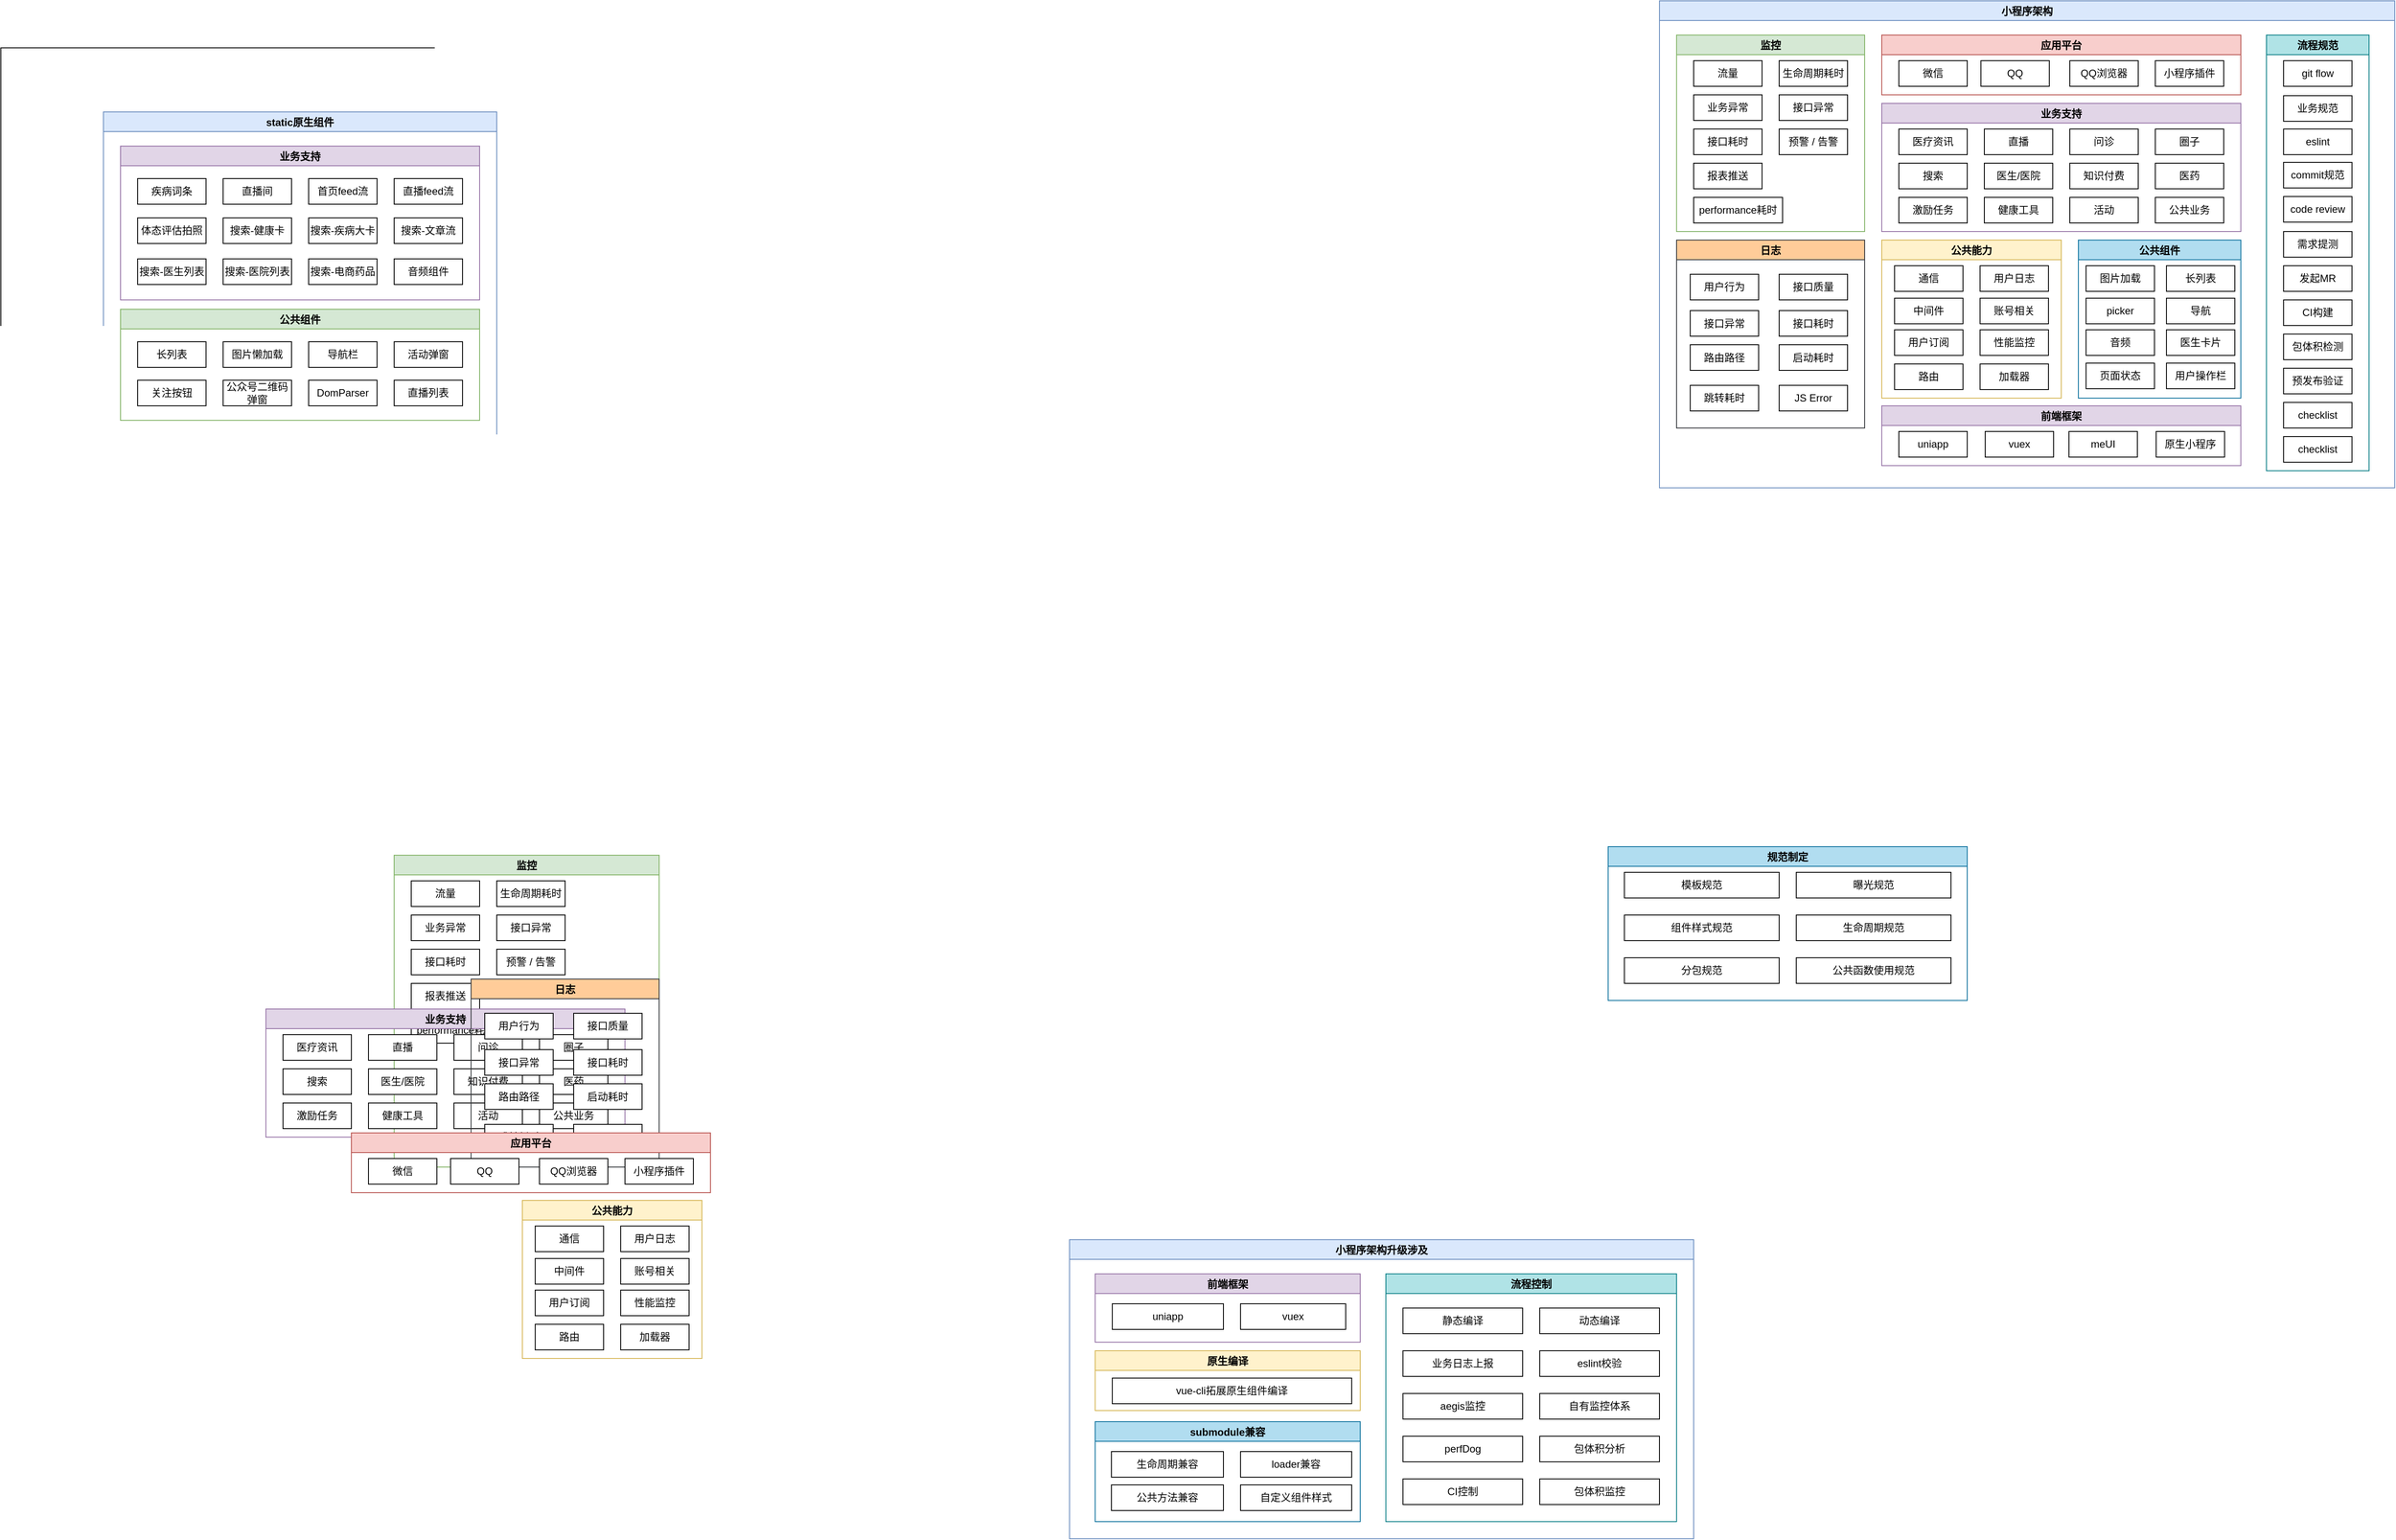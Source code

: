<mxfile version="14.9.8" type="github">
  <diagram id="idbegShHQ2HyzT-UJQHZ" name="Page-1">
    <mxGraphModel dx="3331" dy="505" grid="1" gridSize="10" guides="1" tooltips="1" connect="1" arrows="1" fold="1" page="1" pageScale="1" pageWidth="827" pageHeight="1169" math="0" shadow="0">
      <root>
        <mxCell id="0" />
        <mxCell id="1" parent="0" />
        <mxCell id="t2s2rYUXgk3qcAe-AipR-1" value="小程序架构" style="swimlane;fillColor=#dae8fc;strokeColor=#6c8ebf;" parent="1" vertex="1">
          <mxGeometry x="-80" y="160" width="860" height="570" as="geometry">
            <mxRectangle x="270" y="60" width="90" height="23" as="alternateBounds" />
          </mxGeometry>
        </mxCell>
        <mxCell id="t2s2rYUXgk3qcAe-AipR-3" value="应用平台" style="swimlane;fillColor=#f8cecc;strokeColor=#b85450;" parent="t2s2rYUXgk3qcAe-AipR-1" vertex="1">
          <mxGeometry x="260" y="40" width="420" height="70" as="geometry">
            <mxRectangle x="10" y="30" width="90" height="23" as="alternateBounds" />
          </mxGeometry>
        </mxCell>
        <mxCell id="t2s2rYUXgk3qcAe-AipR-5" value="微信" style="whiteSpace=wrap;html=1;" parent="t2s2rYUXgk3qcAe-AipR-3" vertex="1">
          <mxGeometry x="20" y="30" width="80" height="30" as="geometry" />
        </mxCell>
        <mxCell id="t2s2rYUXgk3qcAe-AipR-8" value="QQ" style="whiteSpace=wrap;html=1;" parent="t2s2rYUXgk3qcAe-AipR-3" vertex="1">
          <mxGeometry x="116" y="30" width="80" height="30" as="geometry" />
        </mxCell>
        <mxCell id="t2s2rYUXgk3qcAe-AipR-14" value="QQ浏览器" style="whiteSpace=wrap;html=1;" parent="t2s2rYUXgk3qcAe-AipR-3" vertex="1">
          <mxGeometry x="220" y="30" width="80" height="30" as="geometry" />
        </mxCell>
        <mxCell id="t2s2rYUXgk3qcAe-AipR-15" value="小程序插件" style="whiteSpace=wrap;html=1;" parent="t2s2rYUXgk3qcAe-AipR-3" vertex="1">
          <mxGeometry x="320" y="30" width="80" height="30" as="geometry" />
        </mxCell>
        <mxCell id="t2s2rYUXgk3qcAe-AipR-16" value="业务支持" style="swimlane;fillColor=#e1d5e7;strokeColor=#9673a6;" parent="t2s2rYUXgk3qcAe-AipR-1" vertex="1">
          <mxGeometry x="260" y="120" width="420" height="150" as="geometry">
            <mxRectangle x="10" y="30" width="90" height="23" as="alternateBounds" />
          </mxGeometry>
        </mxCell>
        <mxCell id="t2s2rYUXgk3qcAe-AipR-17" value="医疗资讯" style="whiteSpace=wrap;html=1;" parent="t2s2rYUXgk3qcAe-AipR-16" vertex="1">
          <mxGeometry x="20" y="30" width="80" height="30" as="geometry" />
        </mxCell>
        <mxCell id="t2s2rYUXgk3qcAe-AipR-18" value="直播" style="whiteSpace=wrap;html=1;" parent="t2s2rYUXgk3qcAe-AipR-16" vertex="1">
          <mxGeometry x="120" y="30" width="80" height="30" as="geometry" />
        </mxCell>
        <mxCell id="t2s2rYUXgk3qcAe-AipR-19" value="问诊" style="whiteSpace=wrap;html=1;" parent="t2s2rYUXgk3qcAe-AipR-16" vertex="1">
          <mxGeometry x="220" y="30" width="80" height="30" as="geometry" />
        </mxCell>
        <mxCell id="t2s2rYUXgk3qcAe-AipR-20" value="圈子" style="whiteSpace=wrap;html=1;" parent="t2s2rYUXgk3qcAe-AipR-16" vertex="1">
          <mxGeometry x="320" y="30" width="80" height="30" as="geometry" />
        </mxCell>
        <mxCell id="t2s2rYUXgk3qcAe-AipR-21" value="搜索" style="whiteSpace=wrap;html=1;" parent="t2s2rYUXgk3qcAe-AipR-16" vertex="1">
          <mxGeometry x="20" y="70" width="80" height="30" as="geometry" />
        </mxCell>
        <mxCell id="t2s2rYUXgk3qcAe-AipR-22" value="医生/医院" style="whiteSpace=wrap;html=1;" parent="t2s2rYUXgk3qcAe-AipR-16" vertex="1">
          <mxGeometry x="120" y="70" width="80" height="30" as="geometry" />
        </mxCell>
        <mxCell id="t2s2rYUXgk3qcAe-AipR-23" value="知识付费" style="whiteSpace=wrap;html=1;" parent="t2s2rYUXgk3qcAe-AipR-16" vertex="1">
          <mxGeometry x="220" y="70" width="80" height="30" as="geometry" />
        </mxCell>
        <mxCell id="t2s2rYUXgk3qcAe-AipR-27" value="激励任务" style="whiteSpace=wrap;html=1;" parent="t2s2rYUXgk3qcAe-AipR-16" vertex="1">
          <mxGeometry x="20" y="110" width="80" height="30" as="geometry" />
        </mxCell>
        <mxCell id="t2s2rYUXgk3qcAe-AipR-28" value="健康工具" style="whiteSpace=wrap;html=1;" parent="t2s2rYUXgk3qcAe-AipR-16" vertex="1">
          <mxGeometry x="120" y="110" width="80" height="30" as="geometry" />
        </mxCell>
        <mxCell id="t2s2rYUXgk3qcAe-AipR-29" value="活动" style="whiteSpace=wrap;html=1;" parent="t2s2rYUXgk3qcAe-AipR-16" vertex="1">
          <mxGeometry x="220" y="110" width="80" height="30" as="geometry" />
        </mxCell>
        <mxCell id="t2s2rYUXgk3qcAe-AipR-30" value="公共业务" style="whiteSpace=wrap;html=1;" parent="t2s2rYUXgk3qcAe-AipR-16" vertex="1">
          <mxGeometry x="320" y="110" width="80" height="30" as="geometry" />
        </mxCell>
        <mxCell id="t2s2rYUXgk3qcAe-AipR-25" value="医药" style="whiteSpace=wrap;html=1;" parent="t2s2rYUXgk3qcAe-AipR-16" vertex="1">
          <mxGeometry x="320" y="70" width="80" height="30" as="geometry" />
        </mxCell>
        <mxCell id="t2s2rYUXgk3qcAe-AipR-43" value="公共能力" style="swimlane;fillColor=#fff2cc;strokeColor=#d6b656;" parent="t2s2rYUXgk3qcAe-AipR-1" vertex="1">
          <mxGeometry x="260" y="280" width="210" height="185" as="geometry">
            <mxRectangle x="10" y="30" width="90" height="23" as="alternateBounds" />
          </mxGeometry>
        </mxCell>
        <mxCell id="t2s2rYUXgk3qcAe-AipR-44" value="通信" style="whiteSpace=wrap;html=1;" parent="t2s2rYUXgk3qcAe-AipR-43" vertex="1">
          <mxGeometry x="15" y="30" width="80" height="30" as="geometry" />
        </mxCell>
        <mxCell id="t2s2rYUXgk3qcAe-AipR-45" value="用户日志" style="whiteSpace=wrap;html=1;" parent="t2s2rYUXgk3qcAe-AipR-43" vertex="1">
          <mxGeometry x="115" y="30" width="80" height="30" as="geometry" />
        </mxCell>
        <mxCell id="t2s2rYUXgk3qcAe-AipR-49" value="账号相关" style="whiteSpace=wrap;html=1;" parent="t2s2rYUXgk3qcAe-AipR-43" vertex="1">
          <mxGeometry x="115" y="68" width="80" height="30" as="geometry" />
        </mxCell>
        <mxCell id="t2s2rYUXgk3qcAe-AipR-54" value="用户订阅" style="whiteSpace=wrap;html=1;" parent="t2s2rYUXgk3qcAe-AipR-43" vertex="1">
          <mxGeometry x="15" y="105" width="80" height="30" as="geometry" />
        </mxCell>
        <mxCell id="t2s2rYUXgk3qcAe-AipR-66" value="性能监控" style="whiteSpace=wrap;html=1;" parent="t2s2rYUXgk3qcAe-AipR-43" vertex="1">
          <mxGeometry x="115" y="105" width="80" height="30" as="geometry" />
        </mxCell>
        <mxCell id="t2s2rYUXgk3qcAe-AipR-91" value="路由" style="whiteSpace=wrap;html=1;" parent="t2s2rYUXgk3qcAe-AipR-43" vertex="1">
          <mxGeometry x="15" y="145" width="80" height="30" as="geometry" />
        </mxCell>
        <mxCell id="t2s2rYUXgk3qcAe-AipR-92" value="加载器" style="whiteSpace=wrap;html=1;" parent="t2s2rYUXgk3qcAe-AipR-43" vertex="1">
          <mxGeometry x="115" y="145" width="80" height="30" as="geometry" />
        </mxCell>
        <mxCell id="t2s2rYUXgk3qcAe-AipR-48" value="中间件" style="whiteSpace=wrap;html=1;" parent="t2s2rYUXgk3qcAe-AipR-43" vertex="1">
          <mxGeometry x="15" y="68" width="80" height="30" as="geometry" />
        </mxCell>
        <mxCell id="t2s2rYUXgk3qcAe-AipR-67" value="公共组件" style="swimlane;fillColor=#b1ddf0;strokeColor=#10739e;" parent="t2s2rYUXgk3qcAe-AipR-1" vertex="1">
          <mxGeometry x="490" y="280" width="190" height="185" as="geometry">
            <mxRectangle x="10" y="30" width="90" height="23" as="alternateBounds" />
          </mxGeometry>
        </mxCell>
        <mxCell id="t2s2rYUXgk3qcAe-AipR-68" value="图片加载" style="whiteSpace=wrap;html=1;" parent="t2s2rYUXgk3qcAe-AipR-67" vertex="1">
          <mxGeometry x="9" y="30" width="80" height="30" as="geometry" />
        </mxCell>
        <mxCell id="t2s2rYUXgk3qcAe-AipR-69" value="长列表" style="whiteSpace=wrap;html=1;" parent="t2s2rYUXgk3qcAe-AipR-67" vertex="1">
          <mxGeometry x="103" y="30" width="80" height="30" as="geometry" />
        </mxCell>
        <mxCell id="t2s2rYUXgk3qcAe-AipR-70" value="导航" style="whiteSpace=wrap;html=1;" parent="t2s2rYUXgk3qcAe-AipR-67" vertex="1">
          <mxGeometry x="103" y="68" width="80" height="30" as="geometry" />
        </mxCell>
        <mxCell id="t2s2rYUXgk3qcAe-AipR-71" value="音频" style="whiteSpace=wrap;html=1;" parent="t2s2rYUXgk3qcAe-AipR-67" vertex="1">
          <mxGeometry x="9" y="105" width="80" height="30" as="geometry" />
        </mxCell>
        <mxCell id="t2s2rYUXgk3qcAe-AipR-72" value="医生卡片" style="whiteSpace=wrap;html=1;" parent="t2s2rYUXgk3qcAe-AipR-67" vertex="1">
          <mxGeometry x="103" y="105" width="80" height="30" as="geometry" />
        </mxCell>
        <mxCell id="t2s2rYUXgk3qcAe-AipR-73" value="picker" style="whiteSpace=wrap;html=1;" parent="t2s2rYUXgk3qcAe-AipR-67" vertex="1">
          <mxGeometry x="9" y="68" width="80" height="30" as="geometry" />
        </mxCell>
        <mxCell id="t2s2rYUXgk3qcAe-AipR-81" value="页面状态" style="whiteSpace=wrap;html=1;" parent="t2s2rYUXgk3qcAe-AipR-67" vertex="1">
          <mxGeometry x="9" y="144" width="80" height="30" as="geometry" />
        </mxCell>
        <mxCell id="t2s2rYUXgk3qcAe-AipR-90" value="用户操作栏" style="whiteSpace=wrap;html=1;" parent="t2s2rYUXgk3qcAe-AipR-67" vertex="1">
          <mxGeometry x="103" y="144" width="80" height="30" as="geometry" />
        </mxCell>
        <mxCell id="t2s2rYUXgk3qcAe-AipR-93" value="前端框架" style="swimlane;fillColor=#e1d5e7;strokeColor=#9673a6;" parent="t2s2rYUXgk3qcAe-AipR-1" vertex="1">
          <mxGeometry x="260" y="474" width="420" height="70" as="geometry">
            <mxRectangle x="10" y="30" width="90" height="23" as="alternateBounds" />
          </mxGeometry>
        </mxCell>
        <mxCell id="t2s2rYUXgk3qcAe-AipR-94" value="uniapp" style="whiteSpace=wrap;html=1;" parent="t2s2rYUXgk3qcAe-AipR-93" vertex="1">
          <mxGeometry x="20" y="30" width="80" height="30" as="geometry" />
        </mxCell>
        <mxCell id="t2s2rYUXgk3qcAe-AipR-95" value="vuex" style="whiteSpace=wrap;html=1;" parent="t2s2rYUXgk3qcAe-AipR-93" vertex="1">
          <mxGeometry x="121" y="30" width="80" height="30" as="geometry" />
        </mxCell>
        <mxCell id="t2s2rYUXgk3qcAe-AipR-102" value="meUI" style="whiteSpace=wrap;html=1;" parent="t2s2rYUXgk3qcAe-AipR-93" vertex="1">
          <mxGeometry x="219" y="30" width="80" height="30" as="geometry" />
        </mxCell>
        <mxCell id="t2s2rYUXgk3qcAe-AipR-107" value="原生小程序" style="whiteSpace=wrap;html=1;" parent="t2s2rYUXgk3qcAe-AipR-93" vertex="1">
          <mxGeometry x="321" y="30" width="80" height="30" as="geometry" />
        </mxCell>
        <mxCell id="t2s2rYUXgk3qcAe-AipR-132" value="流程规范" style="swimlane;fillColor=#b0e3e6;strokeColor=#0e8088;" parent="t2s2rYUXgk3qcAe-AipR-1" vertex="1">
          <mxGeometry x="710" y="40" width="120" height="510" as="geometry">
            <mxRectangle x="10" y="30" width="90" height="23" as="alternateBounds" />
          </mxGeometry>
        </mxCell>
        <mxCell id="t2s2rYUXgk3qcAe-AipR-141" value="git flow" style="whiteSpace=wrap;html=1;" parent="t2s2rYUXgk3qcAe-AipR-132" vertex="1">
          <mxGeometry x="20" y="30" width="80" height="30" as="geometry" />
        </mxCell>
        <mxCell id="t2s2rYUXgk3qcAe-AipR-144" value="业务规范" style="whiteSpace=wrap;html=1;" parent="t2s2rYUXgk3qcAe-AipR-132" vertex="1">
          <mxGeometry x="20" y="71" width="80" height="30" as="geometry" />
        </mxCell>
        <mxCell id="t2s2rYUXgk3qcAe-AipR-145" value="commit规范" style="whiteSpace=wrap;html=1;" parent="t2s2rYUXgk3qcAe-AipR-132" vertex="1">
          <mxGeometry x="20" y="149" width="80" height="30" as="geometry" />
        </mxCell>
        <mxCell id="t2s2rYUXgk3qcAe-AipR-159" value="code review" style="whiteSpace=wrap;html=1;" parent="t2s2rYUXgk3qcAe-AipR-132" vertex="1">
          <mxGeometry x="20" y="189" width="80" height="30" as="geometry" />
        </mxCell>
        <mxCell id="t2s2rYUXgk3qcAe-AipR-160" value="需求提测" style="whiteSpace=wrap;html=1;" parent="t2s2rYUXgk3qcAe-AipR-132" vertex="1">
          <mxGeometry x="20" y="230" width="80" height="30" as="geometry" />
        </mxCell>
        <mxCell id="t2s2rYUXgk3qcAe-AipR-167" value="发起MR" style="whiteSpace=wrap;html=1;" parent="t2s2rYUXgk3qcAe-AipR-132" vertex="1">
          <mxGeometry x="20" y="270" width="80" height="30" as="geometry" />
        </mxCell>
        <mxCell id="t2s2rYUXgk3qcAe-AipR-175" value="CI构建" style="whiteSpace=wrap;html=1;" parent="t2s2rYUXgk3qcAe-AipR-132" vertex="1">
          <mxGeometry x="20" y="310" width="80" height="30" as="geometry" />
        </mxCell>
        <mxCell id="t2s2rYUXgk3qcAe-AipR-184" value="预发布验证" style="whiteSpace=wrap;html=1;" parent="t2s2rYUXgk3qcAe-AipR-132" vertex="1">
          <mxGeometry x="20" y="390" width="80" height="30" as="geometry" />
        </mxCell>
        <mxCell id="t2s2rYUXgk3qcAe-AipR-185" value="包体积检测" style="whiteSpace=wrap;html=1;" parent="t2s2rYUXgk3qcAe-AipR-132" vertex="1">
          <mxGeometry x="20" y="350" width="80" height="30" as="geometry" />
        </mxCell>
        <mxCell id="t2s2rYUXgk3qcAe-AipR-196" value="checklist" style="whiteSpace=wrap;html=1;" parent="t2s2rYUXgk3qcAe-AipR-132" vertex="1">
          <mxGeometry x="20" y="430" width="80" height="30" as="geometry" />
        </mxCell>
        <mxCell id="t2s2rYUXgk3qcAe-AipR-208" value="checklist" style="whiteSpace=wrap;html=1;" parent="t2s2rYUXgk3qcAe-AipR-132" vertex="1">
          <mxGeometry x="20" y="470" width="80" height="30" as="geometry" />
        </mxCell>
        <mxCell id="t2s2rYUXgk3qcAe-AipR-209" value="eslint" style="whiteSpace=wrap;html=1;" parent="t2s2rYUXgk3qcAe-AipR-132" vertex="1">
          <mxGeometry x="20" y="110" width="80" height="30" as="geometry" />
        </mxCell>
        <mxCell id="t2s2rYUXgk3qcAe-AipR-108" value="监控" style="swimlane;fillColor=#d5e8d4;strokeColor=#82b366;" parent="t2s2rYUXgk3qcAe-AipR-1" vertex="1">
          <mxGeometry x="20" y="40" width="220" height="230" as="geometry">
            <mxRectangle x="10" y="30" width="90" height="23" as="alternateBounds" />
          </mxGeometry>
        </mxCell>
        <mxCell id="t2s2rYUXgk3qcAe-AipR-109" value="流量" style="whiteSpace=wrap;html=1;" parent="t2s2rYUXgk3qcAe-AipR-108" vertex="1">
          <mxGeometry x="20" y="30" width="80" height="30" as="geometry" />
        </mxCell>
        <mxCell id="t2s2rYUXgk3qcAe-AipR-111" value="生命周期耗时" style="whiteSpace=wrap;html=1;" parent="t2s2rYUXgk3qcAe-AipR-108" vertex="1">
          <mxGeometry x="120" y="30" width="80" height="30" as="geometry" />
        </mxCell>
        <mxCell id="t2s2rYUXgk3qcAe-AipR-114" value="接口异常" style="whiteSpace=wrap;html=1;" parent="t2s2rYUXgk3qcAe-AipR-108" vertex="1">
          <mxGeometry x="120" y="70" width="80" height="30" as="geometry" />
        </mxCell>
        <mxCell id="t2s2rYUXgk3qcAe-AipR-115" value="接口耗时" style="whiteSpace=wrap;html=1;" parent="t2s2rYUXgk3qcAe-AipR-108" vertex="1">
          <mxGeometry x="20" y="110" width="80" height="30" as="geometry" />
        </mxCell>
        <mxCell id="t2s2rYUXgk3qcAe-AipR-117" value="报表推送" style="whiteSpace=wrap;html=1;" parent="t2s2rYUXgk3qcAe-AipR-108" vertex="1">
          <mxGeometry x="20" y="150" width="80" height="30" as="geometry" />
        </mxCell>
        <mxCell id="t2s2rYUXgk3qcAe-AipR-130" value="performance耗时" style="whiteSpace=wrap;html=1;" parent="t2s2rYUXgk3qcAe-AipR-108" vertex="1">
          <mxGeometry x="20" y="190" width="104" height="30" as="geometry" />
        </mxCell>
        <mxCell id="t2s2rYUXgk3qcAe-AipR-131" value="业务异常" style="whiteSpace=wrap;html=1;" parent="t2s2rYUXgk3qcAe-AipR-108" vertex="1">
          <mxGeometry x="20" y="70" width="80" height="30" as="geometry" />
        </mxCell>
        <mxCell id="t2s2rYUXgk3qcAe-AipR-116" value="预警 / 告警" style="whiteSpace=wrap;html=1;" parent="t2s2rYUXgk3qcAe-AipR-108" vertex="1">
          <mxGeometry x="120" y="110" width="80" height="30" as="geometry" />
        </mxCell>
        <mxCell id="t2s2rYUXgk3qcAe-AipR-118" value="日志" style="swimlane;fillColor=#ffcc99;strokeColor=#36393d;" parent="t2s2rYUXgk3qcAe-AipR-1" vertex="1">
          <mxGeometry x="20" y="280" width="220" height="220" as="geometry">
            <mxRectangle x="10" y="30" width="90" height="23" as="alternateBounds" />
          </mxGeometry>
        </mxCell>
        <mxCell id="t2s2rYUXgk3qcAe-AipR-119" value="用户行为" style="whiteSpace=wrap;html=1;" parent="t2s2rYUXgk3qcAe-AipR-118" vertex="1">
          <mxGeometry x="16" y="40" width="80" height="30" as="geometry" />
        </mxCell>
        <mxCell id="t2s2rYUXgk3qcAe-AipR-120" value="接口质量" style="whiteSpace=wrap;html=1;" parent="t2s2rYUXgk3qcAe-AipR-118" vertex="1">
          <mxGeometry x="120" y="40" width="80" height="30" as="geometry" />
        </mxCell>
        <mxCell id="t2s2rYUXgk3qcAe-AipR-123" value="接口异常" style="whiteSpace=wrap;html=1;" parent="t2s2rYUXgk3qcAe-AipR-118" vertex="1">
          <mxGeometry x="16" y="82.5" width="80" height="30" as="geometry" />
        </mxCell>
        <mxCell id="t2s2rYUXgk3qcAe-AipR-124" value="接口耗时" style="whiteSpace=wrap;html=1;" parent="t2s2rYUXgk3qcAe-AipR-118" vertex="1">
          <mxGeometry x="120" y="82.5" width="80" height="30" as="geometry" />
        </mxCell>
        <mxCell id="t2s2rYUXgk3qcAe-AipR-125" value="路由路径" style="whiteSpace=wrap;html=1;" parent="t2s2rYUXgk3qcAe-AipR-118" vertex="1">
          <mxGeometry x="16" y="122.5" width="80" height="30" as="geometry" />
        </mxCell>
        <mxCell id="t2s2rYUXgk3qcAe-AipR-126" value="启动耗时" style="whiteSpace=wrap;html=1;" parent="t2s2rYUXgk3qcAe-AipR-118" vertex="1">
          <mxGeometry x="120" y="122.5" width="80" height="30" as="geometry" />
        </mxCell>
        <mxCell id="t2s2rYUXgk3qcAe-AipR-127" value="跳转耗时" style="whiteSpace=wrap;html=1;" parent="t2s2rYUXgk3qcAe-AipR-118" vertex="1">
          <mxGeometry x="16" y="170" width="80" height="30" as="geometry" />
        </mxCell>
        <mxCell id="t2s2rYUXgk3qcAe-AipR-128" value="JS Error" style="whiteSpace=wrap;html=1;" parent="t2s2rYUXgk3qcAe-AipR-118" vertex="1">
          <mxGeometry x="120" y="170" width="80" height="30" as="geometry" />
        </mxCell>
        <mxCell id="Xek2jQmF6p0X_A8EUB5X-100" value="" style="rounded=0;whiteSpace=wrap;html=1;" parent="1" vertex="1">
          <mxGeometry x="-2020" y="215" width="700" height="515" as="geometry" />
        </mxCell>
        <mxCell id="Xek2jQmF6p0X_A8EUB5X-1" value="static原生组件" style="swimlane;fillColor=#dae8fc;strokeColor=#6c8ebf;" parent="1" vertex="1">
          <mxGeometry x="-1900" y="290" width="460" height="380" as="geometry">
            <mxRectangle x="270" y="60" width="90" height="23" as="alternateBounds" />
          </mxGeometry>
        </mxCell>
        <mxCell id="Xek2jQmF6p0X_A8EUB5X-7" value="业务支持" style="swimlane;fillColor=#e1d5e7;strokeColor=#9673a6;" parent="Xek2jQmF6p0X_A8EUB5X-1" vertex="1">
          <mxGeometry x="20" y="40" width="420" height="180" as="geometry">
            <mxRectangle x="10" y="30" width="90" height="23" as="alternateBounds" />
          </mxGeometry>
        </mxCell>
        <mxCell id="Xek2jQmF6p0X_A8EUB5X-8" value="疾病词条" style="whiteSpace=wrap;html=1;" parent="Xek2jQmF6p0X_A8EUB5X-7" vertex="1">
          <mxGeometry x="20" y="38" width="80" height="30" as="geometry" />
        </mxCell>
        <mxCell id="Xek2jQmF6p0X_A8EUB5X-9" value="直播间" style="whiteSpace=wrap;html=1;" parent="Xek2jQmF6p0X_A8EUB5X-7" vertex="1">
          <mxGeometry x="120" y="38" width="80" height="30" as="geometry" />
        </mxCell>
        <mxCell id="Xek2jQmF6p0X_A8EUB5X-10" value="首页feed流" style="whiteSpace=wrap;html=1;" parent="Xek2jQmF6p0X_A8EUB5X-7" vertex="1">
          <mxGeometry x="220" y="38" width="80" height="30" as="geometry" />
        </mxCell>
        <mxCell id="Xek2jQmF6p0X_A8EUB5X-11" value="直播feed流" style="whiteSpace=wrap;html=1;" parent="Xek2jQmF6p0X_A8EUB5X-7" vertex="1">
          <mxGeometry x="320" y="38" width="80" height="30" as="geometry" />
        </mxCell>
        <mxCell id="Xek2jQmF6p0X_A8EUB5X-12" value="体态评估拍照" style="whiteSpace=wrap;html=1;" parent="Xek2jQmF6p0X_A8EUB5X-7" vertex="1">
          <mxGeometry x="20" y="84" width="80" height="30" as="geometry" />
        </mxCell>
        <mxCell id="Xek2jQmF6p0X_A8EUB5X-13" value="搜索-健康卡" style="whiteSpace=wrap;html=1;" parent="Xek2jQmF6p0X_A8EUB5X-7" vertex="1">
          <mxGeometry x="120" y="84" width="80" height="30" as="geometry" />
        </mxCell>
        <mxCell id="Xek2jQmF6p0X_A8EUB5X-14" value="搜索-疾病大卡" style="whiteSpace=wrap;html=1;" parent="Xek2jQmF6p0X_A8EUB5X-7" vertex="1">
          <mxGeometry x="220" y="84" width="80" height="30" as="geometry" />
        </mxCell>
        <mxCell id="Xek2jQmF6p0X_A8EUB5X-15" value="搜索-医生列表" style="whiteSpace=wrap;html=1;" parent="Xek2jQmF6p0X_A8EUB5X-7" vertex="1">
          <mxGeometry x="20" y="132" width="80" height="30" as="geometry" />
        </mxCell>
        <mxCell id="Xek2jQmF6p0X_A8EUB5X-16" value="搜索-医院列表" style="whiteSpace=wrap;html=1;" parent="Xek2jQmF6p0X_A8EUB5X-7" vertex="1">
          <mxGeometry x="120" y="132" width="80" height="30" as="geometry" />
        </mxCell>
        <mxCell id="Xek2jQmF6p0X_A8EUB5X-17" value="搜索-电商药品" style="whiteSpace=wrap;html=1;" parent="Xek2jQmF6p0X_A8EUB5X-7" vertex="1">
          <mxGeometry x="220" y="132" width="80" height="30" as="geometry" />
        </mxCell>
        <mxCell id="Xek2jQmF6p0X_A8EUB5X-18" value="音频组件" style="whiteSpace=wrap;html=1;" parent="Xek2jQmF6p0X_A8EUB5X-7" vertex="1">
          <mxGeometry x="320" y="132" width="80" height="30" as="geometry" />
        </mxCell>
        <mxCell id="Xek2jQmF6p0X_A8EUB5X-19" value="搜索-文章流" style="whiteSpace=wrap;html=1;" parent="Xek2jQmF6p0X_A8EUB5X-7" vertex="1">
          <mxGeometry x="320" y="84" width="80" height="30" as="geometry" />
        </mxCell>
        <mxCell id="Xek2jQmF6p0X_A8EUB5X-75" value="公共组件" style="swimlane;fillColor=#d5e8d4;strokeColor=#82b366;" parent="Xek2jQmF6p0X_A8EUB5X-1" vertex="1">
          <mxGeometry x="20" y="231" width="420" height="130" as="geometry">
            <mxRectangle x="10" y="30" width="90" height="23" as="alternateBounds" />
          </mxGeometry>
        </mxCell>
        <mxCell id="Xek2jQmF6p0X_A8EUB5X-76" value="长列表" style="whiteSpace=wrap;html=1;" parent="Xek2jQmF6p0X_A8EUB5X-75" vertex="1">
          <mxGeometry x="20" y="38" width="80" height="30" as="geometry" />
        </mxCell>
        <mxCell id="Xek2jQmF6p0X_A8EUB5X-77" value="图片懒加载" style="whiteSpace=wrap;html=1;" parent="Xek2jQmF6p0X_A8EUB5X-75" vertex="1">
          <mxGeometry x="120" y="38" width="80" height="30" as="geometry" />
        </mxCell>
        <mxCell id="Xek2jQmF6p0X_A8EUB5X-78" value="公众号二维码弹窗" style="whiteSpace=wrap;html=1;" parent="Xek2jQmF6p0X_A8EUB5X-75" vertex="1">
          <mxGeometry x="120" y="83" width="80" height="30" as="geometry" />
        </mxCell>
        <mxCell id="Xek2jQmF6p0X_A8EUB5X-79" value="导航栏" style="whiteSpace=wrap;html=1;" parent="Xek2jQmF6p0X_A8EUB5X-75" vertex="1">
          <mxGeometry x="220" y="38" width="80" height="30" as="geometry" />
        </mxCell>
        <mxCell id="Xek2jQmF6p0X_A8EUB5X-82" value="关注按钮" style="whiteSpace=wrap;html=1;" parent="Xek2jQmF6p0X_A8EUB5X-75" vertex="1">
          <mxGeometry x="20" y="83" width="80" height="30" as="geometry" />
        </mxCell>
        <mxCell id="Xek2jQmF6p0X_A8EUB5X-93" value="DomParser" style="whiteSpace=wrap;html=1;" parent="Xek2jQmF6p0X_A8EUB5X-75" vertex="1">
          <mxGeometry x="220" y="83" width="80" height="30" as="geometry" />
        </mxCell>
        <mxCell id="Xek2jQmF6p0X_A8EUB5X-96" value="活动弹窗" style="whiteSpace=wrap;html=1;" parent="Xek2jQmF6p0X_A8EUB5X-75" vertex="1">
          <mxGeometry x="320" y="38" width="80" height="30" as="geometry" />
        </mxCell>
        <mxCell id="Xek2jQmF6p0X_A8EUB5X-97" value="直播列表" style="whiteSpace=wrap;html=1;" parent="Xek2jQmF6p0X_A8EUB5X-75" vertex="1">
          <mxGeometry x="320" y="83" width="80" height="30" as="geometry" />
        </mxCell>
        <mxCell id="iWnvH-VGd3Z96sQ7piic-56" value="监控" style="swimlane;fillColor=#d5e8d4;strokeColor=#82b366;" parent="1" vertex="1">
          <mxGeometry x="-1560" y="1160" width="310" height="365" as="geometry">
            <mxRectangle x="10" y="30" width="90" height="23" as="alternateBounds" />
          </mxGeometry>
        </mxCell>
        <mxCell id="iWnvH-VGd3Z96sQ7piic-57" value="流量" style="whiteSpace=wrap;html=1;" parent="iWnvH-VGd3Z96sQ7piic-56" vertex="1">
          <mxGeometry x="20" y="30" width="80" height="30" as="geometry" />
        </mxCell>
        <mxCell id="iWnvH-VGd3Z96sQ7piic-58" value="生命周期耗时" style="whiteSpace=wrap;html=1;" parent="iWnvH-VGd3Z96sQ7piic-56" vertex="1">
          <mxGeometry x="120" y="30" width="80" height="30" as="geometry" />
        </mxCell>
        <mxCell id="iWnvH-VGd3Z96sQ7piic-59" value="接口异常" style="whiteSpace=wrap;html=1;" parent="iWnvH-VGd3Z96sQ7piic-56" vertex="1">
          <mxGeometry x="120" y="70" width="80" height="30" as="geometry" />
        </mxCell>
        <mxCell id="iWnvH-VGd3Z96sQ7piic-60" value="接口耗时" style="whiteSpace=wrap;html=1;" parent="iWnvH-VGd3Z96sQ7piic-56" vertex="1">
          <mxGeometry x="20" y="110" width="80" height="30" as="geometry" />
        </mxCell>
        <mxCell id="iWnvH-VGd3Z96sQ7piic-61" value="报表推送" style="whiteSpace=wrap;html=1;" parent="iWnvH-VGd3Z96sQ7piic-56" vertex="1">
          <mxGeometry x="20" y="150" width="80" height="30" as="geometry" />
        </mxCell>
        <mxCell id="iWnvH-VGd3Z96sQ7piic-62" value="performance耗时" style="whiteSpace=wrap;html=1;" parent="iWnvH-VGd3Z96sQ7piic-56" vertex="1">
          <mxGeometry x="20" y="190" width="104" height="30" as="geometry" />
        </mxCell>
        <mxCell id="iWnvH-VGd3Z96sQ7piic-63" value="业务异常" style="whiteSpace=wrap;html=1;" parent="iWnvH-VGd3Z96sQ7piic-56" vertex="1">
          <mxGeometry x="20" y="70" width="80" height="30" as="geometry" />
        </mxCell>
        <mxCell id="iWnvH-VGd3Z96sQ7piic-64" value="预警 / 告警" style="whiteSpace=wrap;html=1;" parent="iWnvH-VGd3Z96sQ7piic-56" vertex="1">
          <mxGeometry x="120" y="110" width="80" height="30" as="geometry" />
        </mxCell>
        <mxCell id="iWnvH-VGd3Z96sQ7piic-7" value="业务支持" style="swimlane;fillColor=#e1d5e7;strokeColor=#9673a6;" parent="iWnvH-VGd3Z96sQ7piic-56" vertex="1">
          <mxGeometry x="-150" y="180" width="420" height="150" as="geometry">
            <mxRectangle x="10" y="30" width="90" height="23" as="alternateBounds" />
          </mxGeometry>
        </mxCell>
        <mxCell id="iWnvH-VGd3Z96sQ7piic-8" value="医疗资讯" style="whiteSpace=wrap;html=1;" parent="iWnvH-VGd3Z96sQ7piic-7" vertex="1">
          <mxGeometry x="20" y="30" width="80" height="30" as="geometry" />
        </mxCell>
        <mxCell id="iWnvH-VGd3Z96sQ7piic-9" value="直播" style="whiteSpace=wrap;html=1;" parent="iWnvH-VGd3Z96sQ7piic-7" vertex="1">
          <mxGeometry x="120" y="30" width="80" height="30" as="geometry" />
        </mxCell>
        <mxCell id="iWnvH-VGd3Z96sQ7piic-10" value="问诊" style="whiteSpace=wrap;html=1;" parent="iWnvH-VGd3Z96sQ7piic-7" vertex="1">
          <mxGeometry x="220" y="30" width="80" height="30" as="geometry" />
        </mxCell>
        <mxCell id="iWnvH-VGd3Z96sQ7piic-11" value="圈子" style="whiteSpace=wrap;html=1;" parent="iWnvH-VGd3Z96sQ7piic-7" vertex="1">
          <mxGeometry x="320" y="30" width="80" height="30" as="geometry" />
        </mxCell>
        <mxCell id="iWnvH-VGd3Z96sQ7piic-12" value="搜索" style="whiteSpace=wrap;html=1;" parent="iWnvH-VGd3Z96sQ7piic-7" vertex="1">
          <mxGeometry x="20" y="70" width="80" height="30" as="geometry" />
        </mxCell>
        <mxCell id="iWnvH-VGd3Z96sQ7piic-13" value="医生/医院" style="whiteSpace=wrap;html=1;" parent="iWnvH-VGd3Z96sQ7piic-7" vertex="1">
          <mxGeometry x="120" y="70" width="80" height="30" as="geometry" />
        </mxCell>
        <mxCell id="iWnvH-VGd3Z96sQ7piic-14" value="知识付费" style="whiteSpace=wrap;html=1;" parent="iWnvH-VGd3Z96sQ7piic-7" vertex="1">
          <mxGeometry x="220" y="70" width="80" height="30" as="geometry" />
        </mxCell>
        <mxCell id="iWnvH-VGd3Z96sQ7piic-15" value="激励任务" style="whiteSpace=wrap;html=1;" parent="iWnvH-VGd3Z96sQ7piic-7" vertex="1">
          <mxGeometry x="20" y="110" width="80" height="30" as="geometry" />
        </mxCell>
        <mxCell id="iWnvH-VGd3Z96sQ7piic-16" value="健康工具" style="whiteSpace=wrap;html=1;" parent="iWnvH-VGd3Z96sQ7piic-7" vertex="1">
          <mxGeometry x="120" y="110" width="80" height="30" as="geometry" />
        </mxCell>
        <mxCell id="iWnvH-VGd3Z96sQ7piic-17" value="活动" style="whiteSpace=wrap;html=1;" parent="iWnvH-VGd3Z96sQ7piic-7" vertex="1">
          <mxGeometry x="220" y="110" width="80" height="30" as="geometry" />
        </mxCell>
        <mxCell id="iWnvH-VGd3Z96sQ7piic-18" value="公共业务" style="whiteSpace=wrap;html=1;" parent="iWnvH-VGd3Z96sQ7piic-7" vertex="1">
          <mxGeometry x="320" y="110" width="80" height="30" as="geometry" />
        </mxCell>
        <mxCell id="iWnvH-VGd3Z96sQ7piic-19" value="医药" style="whiteSpace=wrap;html=1;" parent="iWnvH-VGd3Z96sQ7piic-7" vertex="1">
          <mxGeometry x="320" y="70" width="80" height="30" as="geometry" />
        </mxCell>
        <mxCell id="iWnvH-VGd3Z96sQ7piic-65" value="日志" style="swimlane;fillColor=#ffcc99;strokeColor=#36393d;" parent="iWnvH-VGd3Z96sQ7piic-56" vertex="1">
          <mxGeometry x="90" y="145" width="220" height="220" as="geometry">
            <mxRectangle x="10" y="30" width="90" height="23" as="alternateBounds" />
          </mxGeometry>
        </mxCell>
        <mxCell id="iWnvH-VGd3Z96sQ7piic-66" value="用户行为" style="whiteSpace=wrap;html=1;" parent="iWnvH-VGd3Z96sQ7piic-65" vertex="1">
          <mxGeometry x="16" y="40" width="80" height="30" as="geometry" />
        </mxCell>
        <mxCell id="iWnvH-VGd3Z96sQ7piic-67" value="接口质量" style="whiteSpace=wrap;html=1;" parent="iWnvH-VGd3Z96sQ7piic-65" vertex="1">
          <mxGeometry x="120" y="40" width="80" height="30" as="geometry" />
        </mxCell>
        <mxCell id="iWnvH-VGd3Z96sQ7piic-68" value="接口异常" style="whiteSpace=wrap;html=1;" parent="iWnvH-VGd3Z96sQ7piic-65" vertex="1">
          <mxGeometry x="16" y="82.5" width="80" height="30" as="geometry" />
        </mxCell>
        <mxCell id="iWnvH-VGd3Z96sQ7piic-69" value="接口耗时" style="whiteSpace=wrap;html=1;" parent="iWnvH-VGd3Z96sQ7piic-65" vertex="1">
          <mxGeometry x="120" y="82.5" width="80" height="30" as="geometry" />
        </mxCell>
        <mxCell id="iWnvH-VGd3Z96sQ7piic-70" value="路由路径" style="whiteSpace=wrap;html=1;" parent="iWnvH-VGd3Z96sQ7piic-65" vertex="1">
          <mxGeometry x="16" y="122.5" width="80" height="30" as="geometry" />
        </mxCell>
        <mxCell id="iWnvH-VGd3Z96sQ7piic-71" value="启动耗时" style="whiteSpace=wrap;html=1;" parent="iWnvH-VGd3Z96sQ7piic-65" vertex="1">
          <mxGeometry x="120" y="122.5" width="80" height="30" as="geometry" />
        </mxCell>
        <mxCell id="iWnvH-VGd3Z96sQ7piic-72" value="跳转耗时" style="whiteSpace=wrap;html=1;" parent="iWnvH-VGd3Z96sQ7piic-65" vertex="1">
          <mxGeometry x="16" y="170" width="80" height="30" as="geometry" />
        </mxCell>
        <mxCell id="iWnvH-VGd3Z96sQ7piic-73" value="JS Error" style="whiteSpace=wrap;html=1;" parent="iWnvH-VGd3Z96sQ7piic-65" vertex="1">
          <mxGeometry x="120" y="170" width="80" height="30" as="geometry" />
        </mxCell>
        <mxCell id="iWnvH-VGd3Z96sQ7piic-2" value="应用平台" style="swimlane;fillColor=#f8cecc;strokeColor=#b85450;" parent="1" vertex="1">
          <mxGeometry x="-1610" y="1485" width="420" height="70" as="geometry">
            <mxRectangle x="10" y="30" width="90" height="23" as="alternateBounds" />
          </mxGeometry>
        </mxCell>
        <mxCell id="iWnvH-VGd3Z96sQ7piic-3" value="微信" style="whiteSpace=wrap;html=1;" parent="iWnvH-VGd3Z96sQ7piic-2" vertex="1">
          <mxGeometry x="20" y="30" width="80" height="30" as="geometry" />
        </mxCell>
        <mxCell id="iWnvH-VGd3Z96sQ7piic-4" value="QQ" style="whiteSpace=wrap;html=1;" parent="iWnvH-VGd3Z96sQ7piic-2" vertex="1">
          <mxGeometry x="116" y="30" width="80" height="30" as="geometry" />
        </mxCell>
        <mxCell id="iWnvH-VGd3Z96sQ7piic-5" value="QQ浏览器" style="whiteSpace=wrap;html=1;" parent="iWnvH-VGd3Z96sQ7piic-2" vertex="1">
          <mxGeometry x="220" y="30" width="80" height="30" as="geometry" />
        </mxCell>
        <mxCell id="iWnvH-VGd3Z96sQ7piic-6" value="小程序插件" style="whiteSpace=wrap;html=1;" parent="iWnvH-VGd3Z96sQ7piic-2" vertex="1">
          <mxGeometry x="320" y="30" width="80" height="30" as="geometry" />
        </mxCell>
        <mxCell id="iWnvH-VGd3Z96sQ7piic-20" value="公共能力" style="swimlane;fillColor=#fff2cc;strokeColor=#d6b656;" parent="1" vertex="1">
          <mxGeometry x="-1410" y="1564" width="210" height="185" as="geometry">
            <mxRectangle x="10" y="30" width="90" height="23" as="alternateBounds" />
          </mxGeometry>
        </mxCell>
        <mxCell id="iWnvH-VGd3Z96sQ7piic-21" value="通信" style="whiteSpace=wrap;html=1;" parent="iWnvH-VGd3Z96sQ7piic-20" vertex="1">
          <mxGeometry x="15" y="30" width="80" height="30" as="geometry" />
        </mxCell>
        <mxCell id="iWnvH-VGd3Z96sQ7piic-22" value="用户日志" style="whiteSpace=wrap;html=1;" parent="iWnvH-VGd3Z96sQ7piic-20" vertex="1">
          <mxGeometry x="115" y="30" width="80" height="30" as="geometry" />
        </mxCell>
        <mxCell id="iWnvH-VGd3Z96sQ7piic-23" value="账号相关" style="whiteSpace=wrap;html=1;" parent="iWnvH-VGd3Z96sQ7piic-20" vertex="1">
          <mxGeometry x="115" y="68" width="80" height="30" as="geometry" />
        </mxCell>
        <mxCell id="iWnvH-VGd3Z96sQ7piic-24" value="用户订阅" style="whiteSpace=wrap;html=1;" parent="iWnvH-VGd3Z96sQ7piic-20" vertex="1">
          <mxGeometry x="15" y="105" width="80" height="30" as="geometry" />
        </mxCell>
        <mxCell id="iWnvH-VGd3Z96sQ7piic-25" value="性能监控" style="whiteSpace=wrap;html=1;" parent="iWnvH-VGd3Z96sQ7piic-20" vertex="1">
          <mxGeometry x="115" y="105" width="80" height="30" as="geometry" />
        </mxCell>
        <mxCell id="iWnvH-VGd3Z96sQ7piic-26" value="路由" style="whiteSpace=wrap;html=1;" parent="iWnvH-VGd3Z96sQ7piic-20" vertex="1">
          <mxGeometry x="15" y="145" width="80" height="30" as="geometry" />
        </mxCell>
        <mxCell id="iWnvH-VGd3Z96sQ7piic-27" value="加载器" style="whiteSpace=wrap;html=1;" parent="iWnvH-VGd3Z96sQ7piic-20" vertex="1">
          <mxGeometry x="115" y="145" width="80" height="30" as="geometry" />
        </mxCell>
        <mxCell id="iWnvH-VGd3Z96sQ7piic-28" value="中间件" style="whiteSpace=wrap;html=1;" parent="iWnvH-VGd3Z96sQ7piic-20" vertex="1">
          <mxGeometry x="15" y="68" width="80" height="30" as="geometry" />
        </mxCell>
        <mxCell id="iWnvH-VGd3Z96sQ7piic-84" value="规范制定" style="swimlane;fillColor=#b1ddf0;strokeColor=#10739e;" parent="1" vertex="1">
          <mxGeometry x="-140" y="1150" width="420" height="180" as="geometry">
            <mxRectangle x="10" y="30" width="90" height="23" as="alternateBounds" />
          </mxGeometry>
        </mxCell>
        <mxCell id="iWnvH-VGd3Z96sQ7piic-85" value="模板规范" style="whiteSpace=wrap;html=1;" parent="iWnvH-VGd3Z96sQ7piic-84" vertex="1">
          <mxGeometry x="19" y="30" width="181" height="30" as="geometry" />
        </mxCell>
        <mxCell id="iWnvH-VGd3Z96sQ7piic-86" value="曝光规范" style="whiteSpace=wrap;html=1;" parent="iWnvH-VGd3Z96sQ7piic-84" vertex="1">
          <mxGeometry x="220" y="30" width="181" height="30" as="geometry" />
        </mxCell>
        <mxCell id="iWnvH-VGd3Z96sQ7piic-87" value="组件样式规范" style="whiteSpace=wrap;html=1;" parent="iWnvH-VGd3Z96sQ7piic-84" vertex="1">
          <mxGeometry x="19" y="80" width="181" height="30" as="geometry" />
        </mxCell>
        <mxCell id="iWnvH-VGd3Z96sQ7piic-88" value="生命周期规范" style="whiteSpace=wrap;html=1;" parent="iWnvH-VGd3Z96sQ7piic-84" vertex="1">
          <mxGeometry x="220" y="80" width="181" height="30" as="geometry" />
        </mxCell>
        <mxCell id="iWnvH-VGd3Z96sQ7piic-90" value="分包规范" style="whiteSpace=wrap;html=1;" parent="iWnvH-VGd3Z96sQ7piic-84" vertex="1">
          <mxGeometry x="19" y="130" width="181" height="30" as="geometry" />
        </mxCell>
        <mxCell id="iWnvH-VGd3Z96sQ7piic-92" value="公共函数使用规范" style="whiteSpace=wrap;html=1;" parent="iWnvH-VGd3Z96sQ7piic-84" vertex="1">
          <mxGeometry x="220" y="130" width="181" height="30" as="geometry" />
        </mxCell>
        <mxCell id="iWnvH-VGd3Z96sQ7piic-109" value="" style="group" parent="1" vertex="1" connectable="0">
          <mxGeometry x="-770" y="1610" width="730" height="350" as="geometry" />
        </mxCell>
        <mxCell id="iWnvH-VGd3Z96sQ7piic-1" value="小程序架构升级涉及" style="swimlane;fillColor=#dae8fc;strokeColor=#6c8ebf;" parent="iWnvH-VGd3Z96sQ7piic-109" vertex="1">
          <mxGeometry width="730" height="350" as="geometry">
            <mxRectangle x="270" y="60" width="90" height="23" as="alternateBounds" />
          </mxGeometry>
        </mxCell>
        <mxCell id="iWnvH-VGd3Z96sQ7piic-38" value="前端框架" style="swimlane;fillColor=#e1d5e7;strokeColor=#9673a6;" parent="iWnvH-VGd3Z96sQ7piic-1" vertex="1">
          <mxGeometry x="30" y="40" width="310" height="80" as="geometry">
            <mxRectangle x="10" y="30" width="90" height="23" as="alternateBounds" />
          </mxGeometry>
        </mxCell>
        <mxCell id="iWnvH-VGd3Z96sQ7piic-39" value="uniapp" style="whiteSpace=wrap;html=1;" parent="iWnvH-VGd3Z96sQ7piic-38" vertex="1">
          <mxGeometry x="20" y="35" width="130" height="30" as="geometry" />
        </mxCell>
        <mxCell id="iWnvH-VGd3Z96sQ7piic-40" value="vuex" style="whiteSpace=wrap;html=1;" parent="iWnvH-VGd3Z96sQ7piic-38" vertex="1">
          <mxGeometry x="170" y="35" width="123" height="30" as="geometry" />
        </mxCell>
        <mxCell id="iWnvH-VGd3Z96sQ7piic-43" value="流程控制" style="swimlane;fillColor=#b0e3e6;strokeColor=#0e8088;" parent="iWnvH-VGd3Z96sQ7piic-1" vertex="1">
          <mxGeometry x="370" y="40" width="340" height="290" as="geometry">
            <mxRectangle x="10" y="30" width="90" height="23" as="alternateBounds" />
          </mxGeometry>
        </mxCell>
        <mxCell id="iWnvH-VGd3Z96sQ7piic-44" value="静态编译" style="whiteSpace=wrap;html=1;" parent="iWnvH-VGd3Z96sQ7piic-43" vertex="1">
          <mxGeometry x="20" y="40" width="140" height="30" as="geometry" />
        </mxCell>
        <mxCell id="iWnvH-VGd3Z96sQ7piic-94" value="动态编译" style="whiteSpace=wrap;html=1;" parent="iWnvH-VGd3Z96sQ7piic-43" vertex="1">
          <mxGeometry x="180" y="40" width="140" height="30" as="geometry" />
        </mxCell>
        <mxCell id="iWnvH-VGd3Z96sQ7piic-95" value="业务日志上报" style="whiteSpace=wrap;html=1;" parent="iWnvH-VGd3Z96sQ7piic-43" vertex="1">
          <mxGeometry x="20" y="90" width="140" height="30" as="geometry" />
        </mxCell>
        <mxCell id="iWnvH-VGd3Z96sQ7piic-97" value="eslint校验" style="whiteSpace=wrap;html=1;" parent="iWnvH-VGd3Z96sQ7piic-43" vertex="1">
          <mxGeometry x="180" y="90" width="140" height="30" as="geometry" />
        </mxCell>
        <mxCell id="iWnvH-VGd3Z96sQ7piic-98" value="aegis监控" style="whiteSpace=wrap;html=1;" parent="iWnvH-VGd3Z96sQ7piic-43" vertex="1">
          <mxGeometry x="20" y="140" width="140" height="30" as="geometry" />
        </mxCell>
        <mxCell id="iWnvH-VGd3Z96sQ7piic-100" value="perfDog" style="whiteSpace=wrap;html=1;" parent="iWnvH-VGd3Z96sQ7piic-43" vertex="1">
          <mxGeometry x="20" y="190" width="140" height="30" as="geometry" />
        </mxCell>
        <mxCell id="iWnvH-VGd3Z96sQ7piic-103" value="包体积分析" style="whiteSpace=wrap;html=1;" parent="iWnvH-VGd3Z96sQ7piic-43" vertex="1">
          <mxGeometry x="180" y="190" width="140" height="30" as="geometry" />
        </mxCell>
        <mxCell id="iWnvH-VGd3Z96sQ7piic-104" value="CI控制" style="whiteSpace=wrap;html=1;" parent="iWnvH-VGd3Z96sQ7piic-43" vertex="1">
          <mxGeometry x="20" y="240" width="140" height="30" as="geometry" />
        </mxCell>
        <mxCell id="iWnvH-VGd3Z96sQ7piic-105" value="包体积监控" style="whiteSpace=wrap;html=1;" parent="iWnvH-VGd3Z96sQ7piic-43" vertex="1">
          <mxGeometry x="180" y="240" width="140" height="30" as="geometry" />
        </mxCell>
        <mxCell id="iWnvH-VGd3Z96sQ7piic-101" value="自有监控体系" style="whiteSpace=wrap;html=1;" parent="iWnvH-VGd3Z96sQ7piic-43" vertex="1">
          <mxGeometry x="180" y="140" width="140" height="30" as="geometry" />
        </mxCell>
        <mxCell id="iWnvH-VGd3Z96sQ7piic-29" value="submodule兼容" style="swimlane;fillColor=#b1ddf0;strokeColor=#10739e;" parent="iWnvH-VGd3Z96sQ7piic-1" vertex="1">
          <mxGeometry x="30" y="213" width="310" height="117" as="geometry">
            <mxRectangle x="10" y="30" width="90" height="23" as="alternateBounds" />
          </mxGeometry>
        </mxCell>
        <mxCell id="iWnvH-VGd3Z96sQ7piic-30" value="生命周期兼容" style="whiteSpace=wrap;html=1;" parent="iWnvH-VGd3Z96sQ7piic-29" vertex="1">
          <mxGeometry x="19" y="35" width="131" height="30" as="geometry" />
        </mxCell>
        <mxCell id="iWnvH-VGd3Z96sQ7piic-79" value="loader兼容" style="whiteSpace=wrap;html=1;" parent="iWnvH-VGd3Z96sQ7piic-29" vertex="1">
          <mxGeometry x="170" y="35" width="130" height="30" as="geometry" />
        </mxCell>
        <mxCell id="iWnvH-VGd3Z96sQ7piic-83" value="公共方法兼容" style="whiteSpace=wrap;html=1;" parent="iWnvH-VGd3Z96sQ7piic-29" vertex="1">
          <mxGeometry x="19" y="74" width="131" height="30" as="geometry" />
        </mxCell>
        <mxCell id="ry6VpjhCSDhBNzy4ZAl0-1" value="自定义组件样式" style="whiteSpace=wrap;html=1;" vertex="1" parent="iWnvH-VGd3Z96sQ7piic-29">
          <mxGeometry x="170" y="74" width="130" height="30" as="geometry" />
        </mxCell>
        <mxCell id="iWnvH-VGd3Z96sQ7piic-74" value="原生编译" style="swimlane;fillColor=#fff2cc;strokeColor=#d6b656;" parent="iWnvH-VGd3Z96sQ7piic-109" vertex="1">
          <mxGeometry x="30" y="130" width="310" height="70" as="geometry">
            <mxRectangle x="10" y="30" width="90" height="23" as="alternateBounds" />
          </mxGeometry>
        </mxCell>
        <mxCell id="iWnvH-VGd3Z96sQ7piic-78" value="vue-cli拓展原生组件编译" style="whiteSpace=wrap;html=1;" parent="iWnvH-VGd3Z96sQ7piic-74" vertex="1">
          <mxGeometry x="20" y="32" width="280" height="30" as="geometry" />
        </mxCell>
      </root>
    </mxGraphModel>
  </diagram>
</mxfile>
